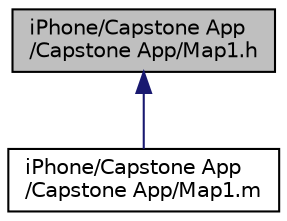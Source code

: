 digraph "iPhone/Capstone App/Capstone App/Map1.h"
{
  edge [fontname="Helvetica",fontsize="10",labelfontname="Helvetica",labelfontsize="10"];
  node [fontname="Helvetica",fontsize="10",shape=record];
  Node1 [label="iPhone/Capstone App\l/Capstone App/Map1.h",height=0.2,width=0.4,color="black", fillcolor="grey75", style="filled" fontcolor="black"];
  Node1 -> Node2 [dir="back",color="midnightblue",fontsize="10",style="solid"];
  Node2 [label="iPhone/Capstone App\l/Capstone App/Map1.m",height=0.2,width=0.4,color="black", fillcolor="white", style="filled",URL="$_map1_8m.html"];
}
